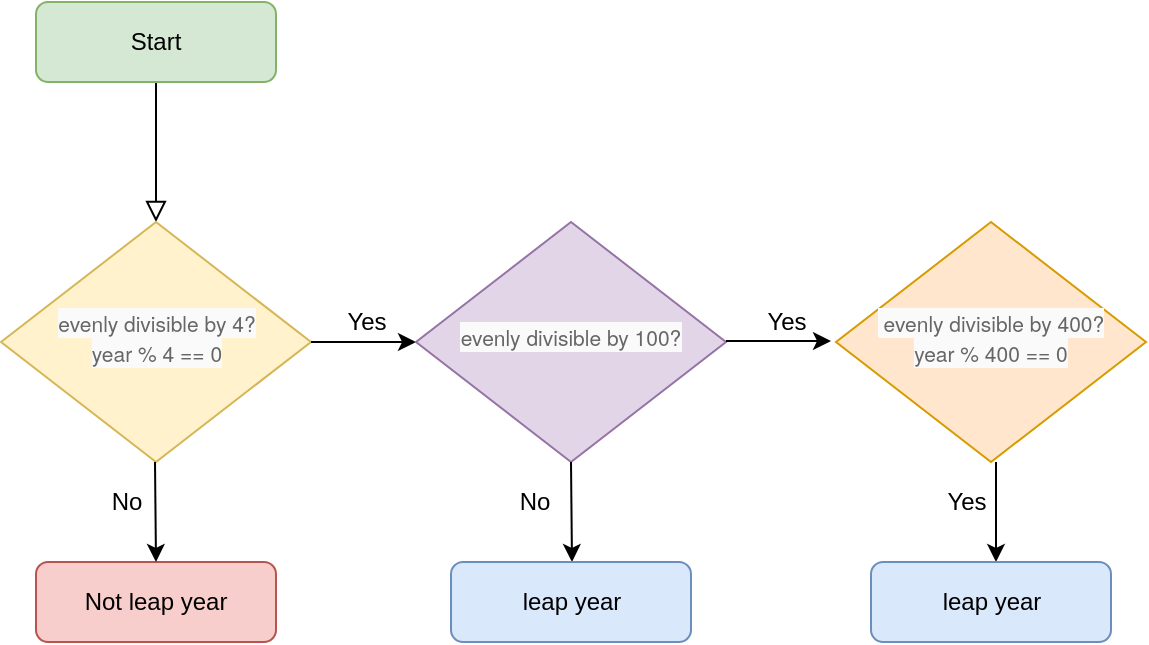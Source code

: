 <mxfile version="15.9.4" type="github">
  <diagram id="C5RBs43oDa-KdzZeNtuy" name="Page-1">
    <mxGraphModel dx="1038" dy="500" grid="1" gridSize="10" guides="1" tooltips="1" connect="1" arrows="1" fold="1" page="1" pageScale="1" pageWidth="827" pageHeight="1169" background="none" math="0" shadow="0">
      <root>
        <mxCell id="WIyWlLk6GJQsqaUBKTNV-0" />
        <mxCell id="WIyWlLk6GJQsqaUBKTNV-1" parent="WIyWlLk6GJQsqaUBKTNV-0" />
        <mxCell id="WIyWlLk6GJQsqaUBKTNV-2" value="" style="rounded=0;html=1;jettySize=auto;orthogonalLoop=1;fontSize=11;endArrow=block;endFill=0;endSize=8;strokeWidth=1;shadow=0;labelBackgroundColor=none;edgeStyle=orthogonalEdgeStyle;" parent="WIyWlLk6GJQsqaUBKTNV-1" source="WIyWlLk6GJQsqaUBKTNV-3" target="WIyWlLk6GJQsqaUBKTNV-6" edge="1">
          <mxGeometry relative="1" as="geometry" />
        </mxCell>
        <mxCell id="WIyWlLk6GJQsqaUBKTNV-3" value="Start" style="rounded=1;whiteSpace=wrap;html=1;fontSize=12;glass=0;strokeWidth=1;shadow=0;fillColor=#d5e8d4;strokeColor=#82b366;" parent="WIyWlLk6GJQsqaUBKTNV-1" vertex="1">
          <mxGeometry x="180" y="80" width="120" height="40" as="geometry" />
        </mxCell>
        <mxCell id="WIyWlLk6GJQsqaUBKTNV-6" value="&lt;span style=&quot;color: rgb(102 , 102 , 102) ; font-family: &amp;#34;metropolis&amp;#34; , &amp;#34;avenir next&amp;#34; , &amp;#34;helvetica neue&amp;#34; , &amp;#34;arial&amp;#34; , sans-serif ; font-size: 10.5px ; background-color: rgb(250 , 250 , 250)&quot;&gt;evenly divisible by 4?&lt;br&gt;&lt;/span&gt;&lt;span style=&quot;color: rgb(102 , 102 , 102) ; font-family: &amp;#34;metropolis&amp;#34; , &amp;#34;avenir next&amp;#34; , &amp;#34;helvetica neue&amp;#34; , &amp;#34;arial&amp;#34; , sans-serif ; font-size: 10.5px ; background-color: rgb(250 , 250 , 250)&quot;&gt;year % 4 == 0&lt;/span&gt;&lt;span style=&quot;color: rgb(102 , 102 , 102) ; font-family: &amp;#34;metropolis&amp;#34; , &amp;#34;avenir next&amp;#34; , &amp;#34;helvetica neue&amp;#34; , &amp;#34;arial&amp;#34; , sans-serif ; font-size: 10.5px ; background-color: rgb(250 , 250 , 250)&quot;&gt;&lt;br&gt;&lt;/span&gt;" style="rhombus;whiteSpace=wrap;html=1;shadow=0;fontFamily=Helvetica;fontSize=12;align=center;strokeWidth=1;spacing=6;spacingTop=-4;fillColor=#fff2cc;strokeColor=#d6b656;" parent="WIyWlLk6GJQsqaUBKTNV-1" vertex="1">
          <mxGeometry x="162.5" y="190" width="155" height="120" as="geometry" />
        </mxCell>
        <mxCell id="WIyWlLk6GJQsqaUBKTNV-11" value="Not leap year" style="rounded=1;whiteSpace=wrap;html=1;fontSize=12;glass=0;strokeWidth=1;shadow=0;fillColor=#f8cecc;strokeColor=#b85450;" parent="WIyWlLk6GJQsqaUBKTNV-1" vertex="1">
          <mxGeometry x="180" y="360" width="120" height="40" as="geometry" />
        </mxCell>
        <mxCell id="x_gosHO5D3b1VZ5-VZWY-1" value="" style="endArrow=classic;html=1;rounded=0;exitX=1;exitY=0.5;exitDx=0;exitDy=0;" edge="1" parent="WIyWlLk6GJQsqaUBKTNV-1" source="WIyWlLk6GJQsqaUBKTNV-6">
          <mxGeometry width="50" height="50" relative="1" as="geometry">
            <mxPoint x="290" y="220" as="sourcePoint" />
            <mxPoint x="370" y="250" as="targetPoint" />
          </mxGeometry>
        </mxCell>
        <mxCell id="x_gosHO5D3b1VZ5-VZWY-4" value="&lt;span style=&quot;color: rgb(102 , 102 , 102) ; font-family: &amp;#34;metropolis&amp;#34; , &amp;#34;avenir next&amp;#34; , &amp;#34;helvetica neue&amp;#34; , &amp;#34;arial&amp;#34; , sans-serif ; font-size: 10.5px ; background-color: rgb(250 , 250 , 250)&quot;&gt;evenly divisible by 100?&lt;/span&gt;&lt;span style=&quot;color: rgb(102 , 102 , 102) ; font-family: &amp;#34;metropolis&amp;#34; , &amp;#34;avenir next&amp;#34; , &amp;#34;helvetica neue&amp;#34; , &amp;#34;arial&amp;#34; , sans-serif ; font-size: 10.5px ; background-color: rgb(250 , 250 , 250)&quot;&gt;&lt;br&gt;&lt;/span&gt;" style="rhombus;whiteSpace=wrap;html=1;shadow=0;fontFamily=Helvetica;fontSize=12;align=center;strokeWidth=1;spacing=6;spacingTop=-4;fillColor=#e1d5e7;strokeColor=#9673a6;" vertex="1" parent="WIyWlLk6GJQsqaUBKTNV-1">
          <mxGeometry x="370" y="190" width="155" height="120" as="geometry" />
        </mxCell>
        <mxCell id="x_gosHO5D3b1VZ5-VZWY-6" value="" style="endArrow=classic;html=1;rounded=0;exitX=1;exitY=0.5;exitDx=0;exitDy=0;" edge="1" parent="WIyWlLk6GJQsqaUBKTNV-1">
          <mxGeometry width="50" height="50" relative="1" as="geometry">
            <mxPoint x="525" y="249.5" as="sourcePoint" />
            <mxPoint x="577.5" y="249.5" as="targetPoint" />
          </mxGeometry>
        </mxCell>
        <mxCell id="x_gosHO5D3b1VZ5-VZWY-7" value="&lt;span style=&quot;color: rgb(102 , 102 , 102) ; font-family: &amp;#34;metropolis&amp;#34; , &amp;#34;avenir next&amp;#34; , &amp;#34;helvetica neue&amp;#34; , &amp;#34;arial&amp;#34; , sans-serif ; font-size: 10.5px ; background-color: rgb(250 , 250 , 250)&quot;&gt;&amp;nbsp;&lt;/span&gt;&lt;span style=&quot;color: rgb(102 , 102 , 102) ; font-family: &amp;#34;metropolis&amp;#34; , &amp;#34;avenir next&amp;#34; , &amp;#34;helvetica neue&amp;#34; , &amp;#34;arial&amp;#34; , sans-serif ; font-size: 10.5px ; background-color: rgb(250 , 250 , 250)&quot;&gt;evenly divisible by 400?&lt;/span&gt;&lt;br style=&quot;color: rgb(102 , 102 , 102) ; font-family: &amp;#34;metropolis&amp;#34; , &amp;#34;avenir next&amp;#34; , &amp;#34;helvetica neue&amp;#34; , &amp;#34;arial&amp;#34; , sans-serif ; font-size: 10.5px&quot;&gt;&lt;span style=&quot;color: rgb(102 , 102 , 102) ; font-family: &amp;#34;metropolis&amp;#34; , &amp;#34;avenir next&amp;#34; , &amp;#34;helvetica neue&amp;#34; , &amp;#34;arial&amp;#34; , sans-serif ; font-size: 10.5px ; background-color: rgb(250 , 250 , 250)&quot;&gt;year % 400 == 0&lt;/span&gt;" style="rhombus;whiteSpace=wrap;html=1;shadow=0;fontFamily=Helvetica;fontSize=12;align=center;strokeWidth=1;spacing=6;spacingTop=-4;fillColor=#ffe6cc;strokeColor=#d79b00;" vertex="1" parent="WIyWlLk6GJQsqaUBKTNV-1">
          <mxGeometry x="580" y="190" width="155" height="120" as="geometry" />
        </mxCell>
        <mxCell id="x_gosHO5D3b1VZ5-VZWY-8" value="" style="endArrow=classic;html=1;rounded=0;" edge="1" parent="WIyWlLk6GJQsqaUBKTNV-1">
          <mxGeometry width="50" height="50" relative="1" as="geometry">
            <mxPoint x="660" y="310" as="sourcePoint" />
            <mxPoint x="660" y="360" as="targetPoint" />
            <Array as="points">
              <mxPoint x="660" y="310" />
            </Array>
          </mxGeometry>
        </mxCell>
        <mxCell id="x_gosHO5D3b1VZ5-VZWY-9" value="No" style="text;html=1;align=center;verticalAlign=middle;resizable=0;points=[];autosize=1;strokeColor=none;fillColor=none;" vertex="1" parent="WIyWlLk6GJQsqaUBKTNV-1">
          <mxGeometry x="210" y="320" width="30" height="20" as="geometry" />
        </mxCell>
        <mxCell id="x_gosHO5D3b1VZ5-VZWY-10" value="Yes" style="text;html=1;align=center;verticalAlign=middle;resizable=0;points=[];autosize=1;strokeColor=none;fillColor=none;" vertex="1" parent="WIyWlLk6GJQsqaUBKTNV-1">
          <mxGeometry x="540" y="230" width="30" height="20" as="geometry" />
        </mxCell>
        <mxCell id="x_gosHO5D3b1VZ5-VZWY-11" value="Yes" style="text;html=1;align=center;verticalAlign=middle;resizable=0;points=[];autosize=1;strokeColor=none;fillColor=none;" vertex="1" parent="WIyWlLk6GJQsqaUBKTNV-1">
          <mxGeometry x="330" y="230" width="30" height="20" as="geometry" />
        </mxCell>
        <mxCell id="x_gosHO5D3b1VZ5-VZWY-12" value="Yes" style="text;html=1;align=center;verticalAlign=middle;resizable=0;points=[];autosize=1;strokeColor=none;fillColor=none;" vertex="1" parent="WIyWlLk6GJQsqaUBKTNV-1">
          <mxGeometry x="630" y="320" width="30" height="20" as="geometry" />
        </mxCell>
        <mxCell id="x_gosHO5D3b1VZ5-VZWY-13" value="leap year" style="rounded=1;whiteSpace=wrap;html=1;fontSize=12;glass=0;strokeWidth=1;shadow=0;fillColor=#dae8fc;strokeColor=#6c8ebf;" vertex="1" parent="WIyWlLk6GJQsqaUBKTNV-1">
          <mxGeometry x="597.5" y="360" width="120" height="40" as="geometry" />
        </mxCell>
        <mxCell id="x_gosHO5D3b1VZ5-VZWY-14" value="" style="endArrow=classic;html=1;rounded=0;exitX=0.5;exitY=1;exitDx=0;exitDy=0;" edge="1" parent="WIyWlLk6GJQsqaUBKTNV-1" source="x_gosHO5D3b1VZ5-VZWY-4">
          <mxGeometry width="50" height="50" relative="1" as="geometry">
            <mxPoint x="430" y="260" as="sourcePoint" />
            <mxPoint x="448" y="360" as="targetPoint" />
          </mxGeometry>
        </mxCell>
        <mxCell id="x_gosHO5D3b1VZ5-VZWY-15" value="leap year" style="rounded=1;whiteSpace=wrap;html=1;fontSize=12;glass=0;strokeWidth=1;shadow=0;fillColor=#dae8fc;strokeColor=#6c8ebf;" vertex="1" parent="WIyWlLk6GJQsqaUBKTNV-1">
          <mxGeometry x="387.5" y="360" width="120" height="40" as="geometry" />
        </mxCell>
        <mxCell id="x_gosHO5D3b1VZ5-VZWY-16" value="No" style="text;html=1;align=center;verticalAlign=middle;resizable=0;points=[];autosize=1;strokeColor=none;fillColor=none;" vertex="1" parent="WIyWlLk6GJQsqaUBKTNV-1">
          <mxGeometry x="414" y="320" width="30" height="20" as="geometry" />
        </mxCell>
        <mxCell id="x_gosHO5D3b1VZ5-VZWY-18" value="" style="endArrow=classic;html=1;rounded=0;exitX=0.5;exitY=1;exitDx=0;exitDy=0;" edge="1" parent="WIyWlLk6GJQsqaUBKTNV-1">
          <mxGeometry width="50" height="50" relative="1" as="geometry">
            <mxPoint x="239.5" y="310" as="sourcePoint" />
            <mxPoint x="240" y="360" as="targetPoint" />
          </mxGeometry>
        </mxCell>
      </root>
    </mxGraphModel>
  </diagram>
</mxfile>
